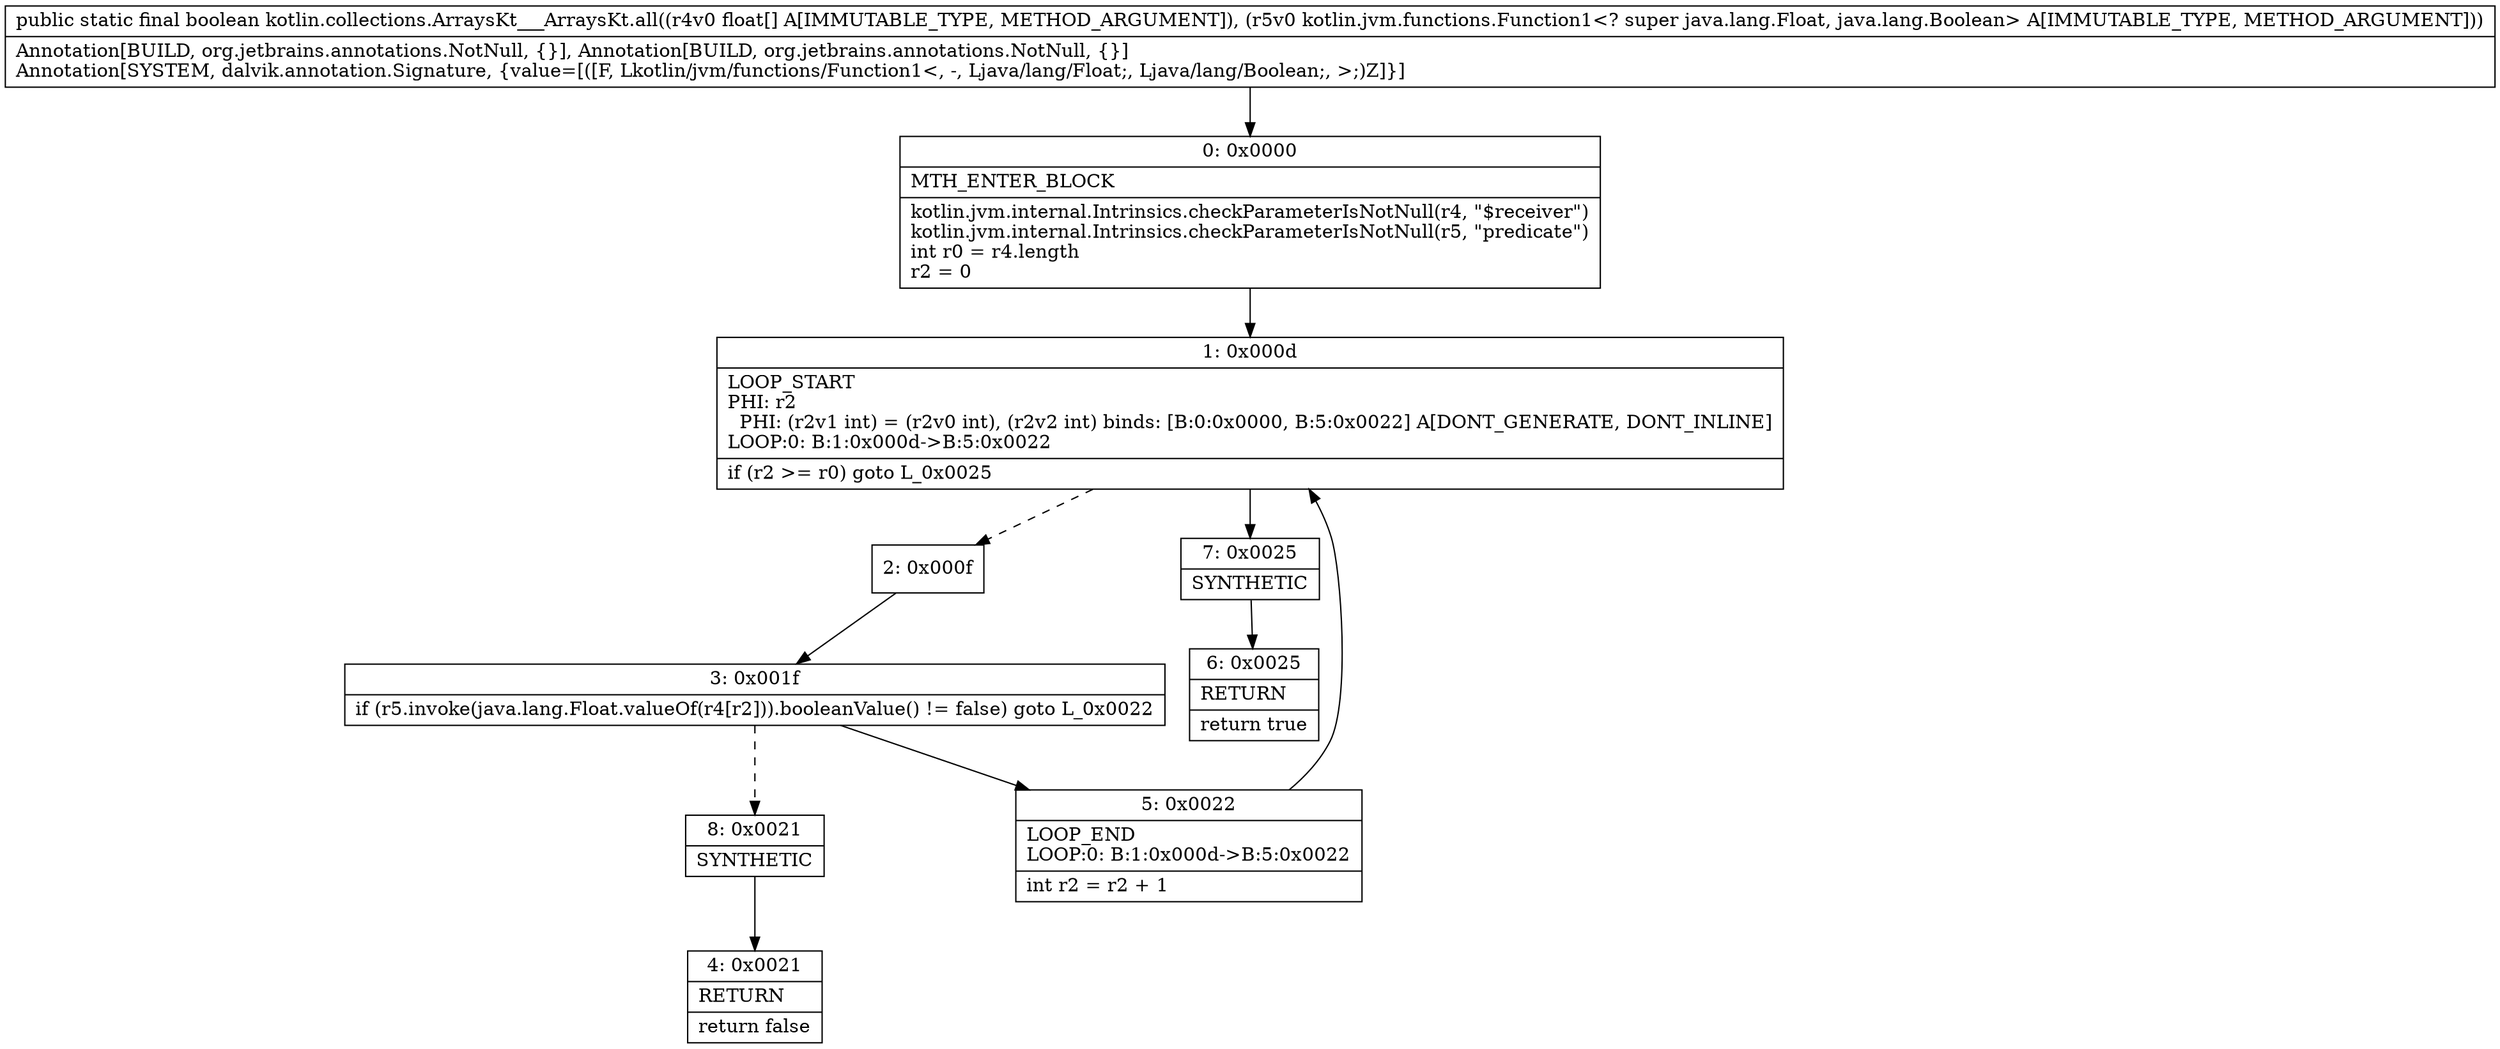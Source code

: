 digraph "CFG forkotlin.collections.ArraysKt___ArraysKt.all([FLkotlin\/jvm\/functions\/Function1;)Z" {
Node_0 [shape=record,label="{0\:\ 0x0000|MTH_ENTER_BLOCK\l|kotlin.jvm.internal.Intrinsics.checkParameterIsNotNull(r4, \"$receiver\")\lkotlin.jvm.internal.Intrinsics.checkParameterIsNotNull(r5, \"predicate\")\lint r0 = r4.length\lr2 = 0\l}"];
Node_1 [shape=record,label="{1\:\ 0x000d|LOOP_START\lPHI: r2 \l  PHI: (r2v1 int) = (r2v0 int), (r2v2 int) binds: [B:0:0x0000, B:5:0x0022] A[DONT_GENERATE, DONT_INLINE]\lLOOP:0: B:1:0x000d\-\>B:5:0x0022\l|if (r2 \>= r0) goto L_0x0025\l}"];
Node_2 [shape=record,label="{2\:\ 0x000f}"];
Node_3 [shape=record,label="{3\:\ 0x001f|if (r5.invoke(java.lang.Float.valueOf(r4[r2])).booleanValue() != false) goto L_0x0022\l}"];
Node_4 [shape=record,label="{4\:\ 0x0021|RETURN\l|return false\l}"];
Node_5 [shape=record,label="{5\:\ 0x0022|LOOP_END\lLOOP:0: B:1:0x000d\-\>B:5:0x0022\l|int r2 = r2 + 1\l}"];
Node_6 [shape=record,label="{6\:\ 0x0025|RETURN\l|return true\l}"];
Node_7 [shape=record,label="{7\:\ 0x0025|SYNTHETIC\l}"];
Node_8 [shape=record,label="{8\:\ 0x0021|SYNTHETIC\l}"];
MethodNode[shape=record,label="{public static final boolean kotlin.collections.ArraysKt___ArraysKt.all((r4v0 float[] A[IMMUTABLE_TYPE, METHOD_ARGUMENT]), (r5v0 kotlin.jvm.functions.Function1\<? super java.lang.Float, java.lang.Boolean\> A[IMMUTABLE_TYPE, METHOD_ARGUMENT]))  | Annotation[BUILD, org.jetbrains.annotations.NotNull, \{\}], Annotation[BUILD, org.jetbrains.annotations.NotNull, \{\}]\lAnnotation[SYSTEM, dalvik.annotation.Signature, \{value=[([F, Lkotlin\/jvm\/functions\/Function1\<, \-, Ljava\/lang\/Float;, Ljava\/lang\/Boolean;, \>;)Z]\}]\l}"];
MethodNode -> Node_0;
Node_0 -> Node_1;
Node_1 -> Node_2[style=dashed];
Node_1 -> Node_7;
Node_2 -> Node_3;
Node_3 -> Node_5;
Node_3 -> Node_8[style=dashed];
Node_5 -> Node_1;
Node_7 -> Node_6;
Node_8 -> Node_4;
}

